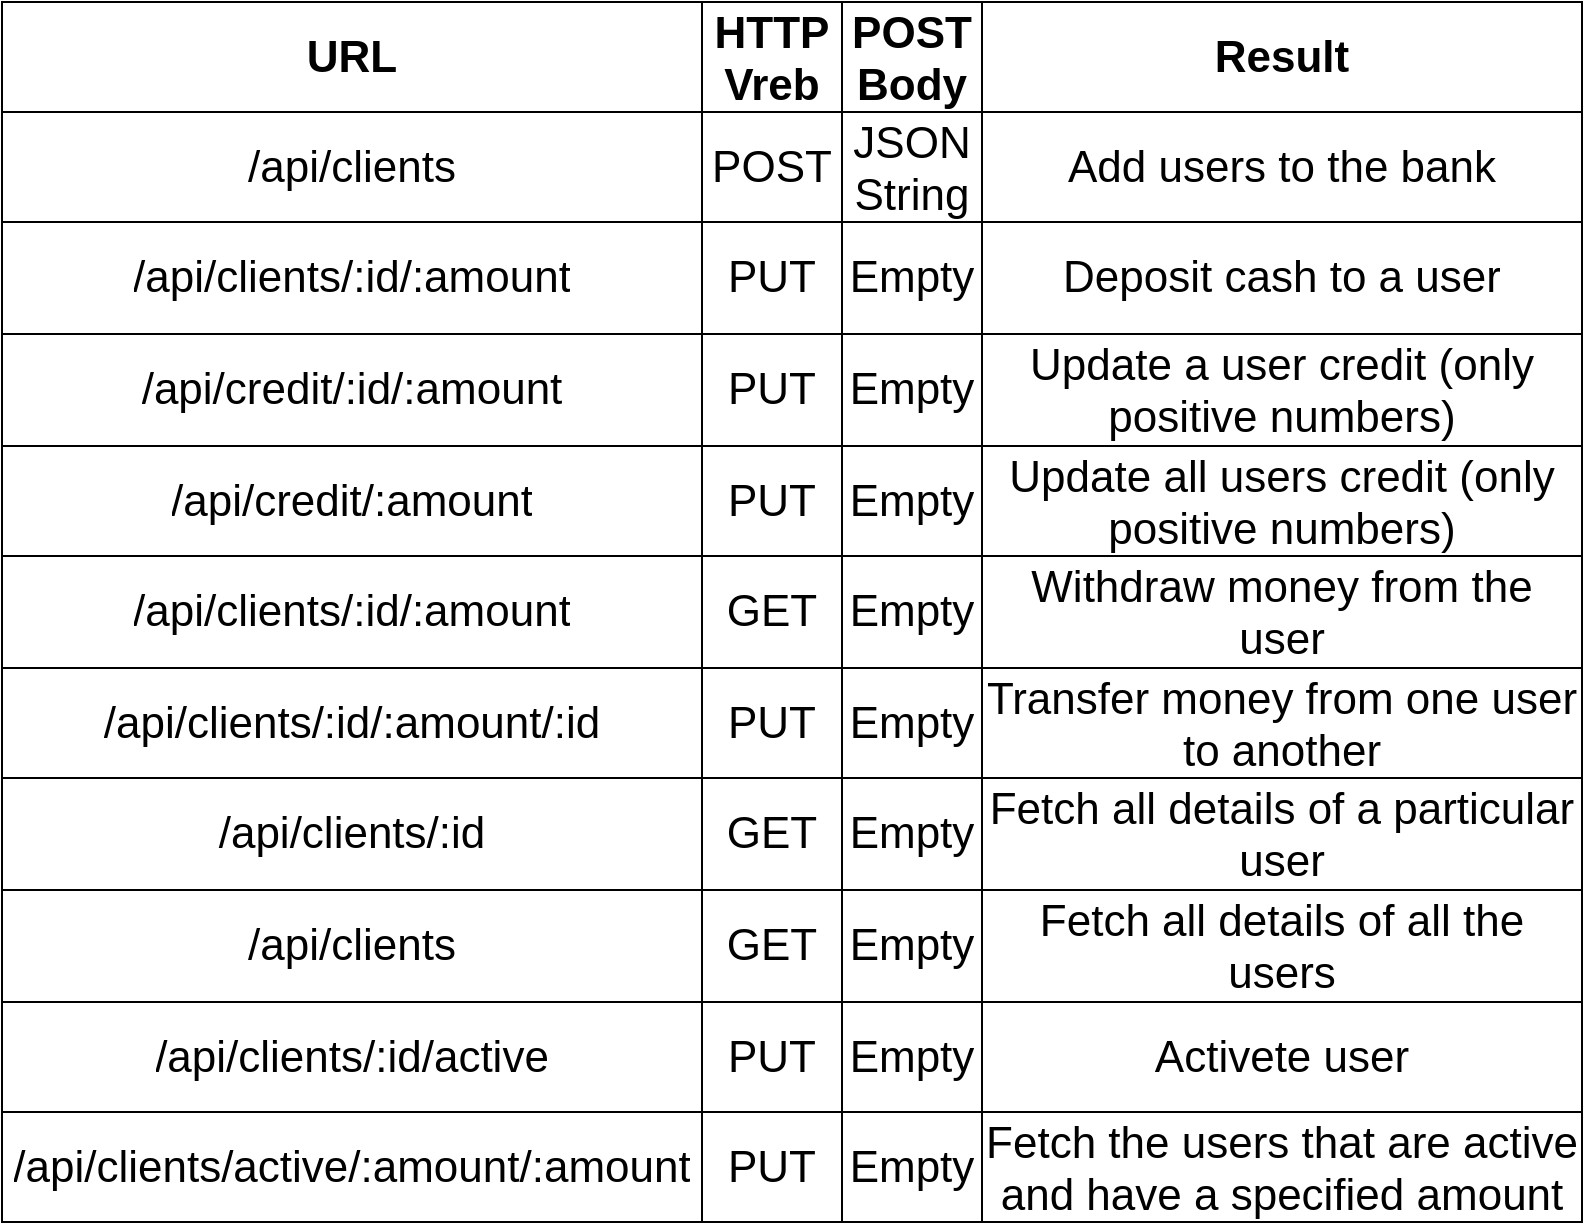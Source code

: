 <mxfile version="14.5.4" type="device"><diagram id="iCJZILj5ywBIgKHcOHhX" name="Page-1"><mxGraphModel dx="931" dy="756" grid="1" gridSize="10" guides="1" tooltips="1" connect="1" arrows="1" fold="1" page="1" pageScale="1" pageWidth="827" pageHeight="1169" math="0" shadow="0"><root><mxCell id="0"/><mxCell id="1" parent="0"/><mxCell id="Gidp4RQq3XcVMK0ebON5-33" value="" style="shape=table;html=1;whiteSpace=wrap;startSize=0;container=1;collapsible=0;childLayout=tableLayout;fontSize=22;" vertex="1" parent="1"><mxGeometry x="20" y="20" width="790" height="610" as="geometry"/></mxCell><mxCell id="Gidp4RQq3XcVMK0ebON5-34" value="" style="shape=partialRectangle;html=1;whiteSpace=wrap;collapsible=0;dropTarget=0;pointerEvents=0;fillColor=none;top=0;left=0;bottom=0;right=0;points=[[0,0.5],[1,0.5]];portConstraint=eastwest;fontSize=22;" vertex="1" parent="Gidp4RQq3XcVMK0ebON5-33"><mxGeometry width="790" height="55" as="geometry"/></mxCell><mxCell id="Gidp4RQq3XcVMK0ebON5-35" value="&lt;b&gt;URL&lt;/b&gt;" style="shape=partialRectangle;html=1;whiteSpace=wrap;connectable=0;overflow=hidden;fillColor=none;top=0;left=0;bottom=0;right=0;fontSize=22;" vertex="1" parent="Gidp4RQq3XcVMK0ebON5-34"><mxGeometry width="350" height="55" as="geometry"/></mxCell><mxCell id="Gidp4RQq3XcVMK0ebON5-36" value="&lt;b&gt;HTTP Vreb&lt;/b&gt;" style="shape=partialRectangle;html=1;whiteSpace=wrap;connectable=0;overflow=hidden;fillColor=none;top=0;left=0;bottom=0;right=0;fontSize=22;" vertex="1" parent="Gidp4RQq3XcVMK0ebON5-34"><mxGeometry x="350" width="70" height="55" as="geometry"/></mxCell><mxCell id="Gidp4RQq3XcVMK0ebON5-37" value="&lt;b&gt;POST Body&lt;/b&gt;" style="shape=partialRectangle;html=1;whiteSpace=wrap;connectable=0;overflow=hidden;fillColor=none;top=0;left=0;bottom=0;right=0;fontSize=22;" vertex="1" parent="Gidp4RQq3XcVMK0ebON5-34"><mxGeometry x="420" width="70" height="55" as="geometry"/></mxCell><mxCell id="Gidp4RQq3XcVMK0ebON5-38" value="&lt;b&gt;Result&lt;/b&gt;" style="shape=partialRectangle;html=1;whiteSpace=wrap;connectable=0;overflow=hidden;fillColor=none;top=0;left=0;bottom=0;right=0;fontSize=22;" vertex="1" parent="Gidp4RQq3XcVMK0ebON5-34"><mxGeometry x="490" width="300" height="55" as="geometry"/></mxCell><mxCell id="Gidp4RQq3XcVMK0ebON5-79" value="" style="shape=partialRectangle;html=1;whiteSpace=wrap;collapsible=0;dropTarget=0;pointerEvents=0;fillColor=none;top=0;left=0;bottom=0;right=0;points=[[0,0.5],[1,0.5]];portConstraint=eastwest;fontSize=22;" vertex="1" parent="Gidp4RQq3XcVMK0ebON5-33"><mxGeometry y="55" width="790" height="55" as="geometry"/></mxCell><mxCell id="Gidp4RQq3XcVMK0ebON5-80" value="/api/clients" style="shape=partialRectangle;html=1;whiteSpace=wrap;connectable=0;overflow=hidden;fillColor=none;top=0;left=0;bottom=0;right=0;fontSize=22;" vertex="1" parent="Gidp4RQq3XcVMK0ebON5-79"><mxGeometry width="350" height="55" as="geometry"/></mxCell><mxCell id="Gidp4RQq3XcVMK0ebON5-81" value="POST" style="shape=partialRectangle;html=1;whiteSpace=wrap;connectable=0;overflow=hidden;fillColor=none;top=0;left=0;bottom=0;right=0;fontSize=22;" vertex="1" parent="Gidp4RQq3XcVMK0ebON5-79"><mxGeometry x="350" width="70" height="55" as="geometry"/></mxCell><mxCell id="Gidp4RQq3XcVMK0ebON5-82" value="JSON String" style="shape=partialRectangle;html=1;whiteSpace=wrap;connectable=0;overflow=hidden;fillColor=none;top=0;left=0;bottom=0;right=0;fontSize=22;" vertex="1" parent="Gidp4RQq3XcVMK0ebON5-79"><mxGeometry x="420" width="70" height="55" as="geometry"/></mxCell><mxCell id="Gidp4RQq3XcVMK0ebON5-83" value="Add users to the bank" style="shape=partialRectangle;html=1;whiteSpace=wrap;connectable=0;overflow=hidden;fillColor=none;top=0;left=0;bottom=0;right=0;fontSize=22;" vertex="1" parent="Gidp4RQq3XcVMK0ebON5-79"><mxGeometry x="490" width="300" height="55" as="geometry"/></mxCell><mxCell id="Gidp4RQq3XcVMK0ebON5-39" value="" style="shape=partialRectangle;html=1;whiteSpace=wrap;collapsible=0;dropTarget=0;pointerEvents=0;fillColor=none;top=0;left=0;bottom=0;right=0;points=[[0,0.5],[1,0.5]];portConstraint=eastwest;fontSize=22;" vertex="1" parent="Gidp4RQq3XcVMK0ebON5-33"><mxGeometry y="110" width="790" height="56" as="geometry"/></mxCell><mxCell id="Gidp4RQq3XcVMK0ebON5-40" value="/api/clients/:id/:amount" style="shape=partialRectangle;html=1;whiteSpace=wrap;connectable=0;overflow=hidden;fillColor=none;top=0;left=0;bottom=0;right=0;fontSize=22;" vertex="1" parent="Gidp4RQq3XcVMK0ebON5-39"><mxGeometry width="350" height="56" as="geometry"/></mxCell><mxCell id="Gidp4RQq3XcVMK0ebON5-41" value="PUT" style="shape=partialRectangle;html=1;whiteSpace=wrap;connectable=0;overflow=hidden;fillColor=none;top=0;left=0;bottom=0;right=0;fontSize=22;" vertex="1" parent="Gidp4RQq3XcVMK0ebON5-39"><mxGeometry x="350" width="70" height="56" as="geometry"/></mxCell><mxCell id="Gidp4RQq3XcVMK0ebON5-42" value="Empty" style="shape=partialRectangle;html=1;whiteSpace=wrap;connectable=0;overflow=hidden;fillColor=none;top=0;left=0;bottom=0;right=0;fontSize=22;" vertex="1" parent="Gidp4RQq3XcVMK0ebON5-39"><mxGeometry x="420" width="70" height="56" as="geometry"/></mxCell><mxCell id="Gidp4RQq3XcVMK0ebON5-43" value="Deposit cash to a user" style="shape=partialRectangle;html=1;whiteSpace=wrap;connectable=0;overflow=hidden;fillColor=none;top=0;left=0;bottom=0;right=0;fontSize=22;" vertex="1" parent="Gidp4RQq3XcVMK0ebON5-39"><mxGeometry x="490" width="300" height="56" as="geometry"/></mxCell><mxCell id="Gidp4RQq3XcVMK0ebON5-44" value="" style="shape=partialRectangle;html=1;whiteSpace=wrap;collapsible=0;dropTarget=0;pointerEvents=0;fillColor=none;top=0;left=0;bottom=0;right=0;points=[[0,0.5],[1,0.5]];portConstraint=eastwest;fontSize=22;" vertex="1" parent="Gidp4RQq3XcVMK0ebON5-33"><mxGeometry y="166" width="790" height="56" as="geometry"/></mxCell><mxCell id="Gidp4RQq3XcVMK0ebON5-45" value="&lt;span&gt;/api/credit/:id/:amount&lt;/span&gt;" style="shape=partialRectangle;html=1;whiteSpace=wrap;connectable=0;overflow=hidden;fillColor=none;top=0;left=0;bottom=0;right=0;fontSize=22;" vertex="1" parent="Gidp4RQq3XcVMK0ebON5-44"><mxGeometry width="350" height="56" as="geometry"/></mxCell><mxCell id="Gidp4RQq3XcVMK0ebON5-46" value="PUT" style="shape=partialRectangle;html=1;whiteSpace=wrap;connectable=0;overflow=hidden;fillColor=none;top=0;left=0;bottom=0;right=0;fontSize=22;" vertex="1" parent="Gidp4RQq3XcVMK0ebON5-44"><mxGeometry x="350" width="70" height="56" as="geometry"/></mxCell><mxCell id="Gidp4RQq3XcVMK0ebON5-47" value="Empty" style="shape=partialRectangle;html=1;whiteSpace=wrap;connectable=0;overflow=hidden;fillColor=none;top=0;left=0;bottom=0;right=0;fontSize=22;" vertex="1" parent="Gidp4RQq3XcVMK0ebON5-44"><mxGeometry x="420" width="70" height="56" as="geometry"/></mxCell><mxCell id="Gidp4RQq3XcVMK0ebON5-48" value="&lt;span&gt;Update a user credit (only positive numbers)&lt;/span&gt;" style="shape=partialRectangle;html=1;whiteSpace=wrap;connectable=0;overflow=hidden;fillColor=none;top=0;left=0;bottom=0;right=0;fontSize=22;" vertex="1" parent="Gidp4RQq3XcVMK0ebON5-44"><mxGeometry x="490" width="300" height="56" as="geometry"/></mxCell><mxCell id="Gidp4RQq3XcVMK0ebON5-49" value="" style="shape=partialRectangle;html=1;whiteSpace=wrap;collapsible=0;dropTarget=0;pointerEvents=0;fillColor=none;top=0;left=0;bottom=0;right=0;points=[[0,0.5],[1,0.5]];portConstraint=eastwest;fontSize=22;" vertex="1" parent="Gidp4RQq3XcVMK0ebON5-33"><mxGeometry y="222" width="790" height="55" as="geometry"/></mxCell><mxCell id="Gidp4RQq3XcVMK0ebON5-50" value="&lt;span&gt;/api/credit/:amount&lt;/span&gt;" style="shape=partialRectangle;html=1;whiteSpace=wrap;connectable=0;overflow=hidden;fillColor=none;top=0;left=0;bottom=0;right=0;fontSize=22;" vertex="1" parent="Gidp4RQq3XcVMK0ebON5-49"><mxGeometry width="350" height="55" as="geometry"/></mxCell><mxCell id="Gidp4RQq3XcVMK0ebON5-51" value="PUT" style="shape=partialRectangle;html=1;whiteSpace=wrap;connectable=0;overflow=hidden;fillColor=none;top=0;left=0;bottom=0;right=0;fontSize=22;" vertex="1" parent="Gidp4RQq3XcVMK0ebON5-49"><mxGeometry x="350" width="70" height="55" as="geometry"/></mxCell><mxCell id="Gidp4RQq3XcVMK0ebON5-52" value="Empty" style="shape=partialRectangle;html=1;whiteSpace=wrap;connectable=0;overflow=hidden;fillColor=none;top=0;left=0;bottom=0;right=0;fontSize=22;" vertex="1" parent="Gidp4RQq3XcVMK0ebON5-49"><mxGeometry x="420" width="70" height="55" as="geometry"/></mxCell><mxCell id="Gidp4RQq3XcVMK0ebON5-53" value="&lt;span&gt;Update all users credit (only positive numbers)&lt;/span&gt;" style="shape=partialRectangle;html=1;whiteSpace=wrap;connectable=0;overflow=hidden;fillColor=none;top=0;left=0;bottom=0;right=0;fontSize=22;" vertex="1" parent="Gidp4RQq3XcVMK0ebON5-49"><mxGeometry x="490" width="300" height="55" as="geometry"/></mxCell><mxCell id="Gidp4RQq3XcVMK0ebON5-54" value="" style="shape=partialRectangle;html=1;whiteSpace=wrap;collapsible=0;dropTarget=0;pointerEvents=0;fillColor=none;top=0;left=0;bottom=0;right=0;points=[[0,0.5],[1,0.5]];portConstraint=eastwest;fontSize=22;" vertex="1" parent="Gidp4RQq3XcVMK0ebON5-33"><mxGeometry y="277" width="790" height="56" as="geometry"/></mxCell><mxCell id="Gidp4RQq3XcVMK0ebON5-55" value="&lt;span&gt;/api/clients/:id/:amount&lt;/span&gt;" style="shape=partialRectangle;html=1;whiteSpace=wrap;connectable=0;overflow=hidden;fillColor=none;top=0;left=0;bottom=0;right=0;fontSize=22;" vertex="1" parent="Gidp4RQq3XcVMK0ebON5-54"><mxGeometry width="350" height="56" as="geometry"/></mxCell><mxCell id="Gidp4RQq3XcVMK0ebON5-56" value="GET" style="shape=partialRectangle;html=1;whiteSpace=wrap;connectable=0;overflow=hidden;fillColor=none;top=0;left=0;bottom=0;right=0;fontSize=22;" vertex="1" parent="Gidp4RQq3XcVMK0ebON5-54"><mxGeometry x="350" width="70" height="56" as="geometry"/></mxCell><mxCell id="Gidp4RQq3XcVMK0ebON5-57" value="Empty" style="shape=partialRectangle;html=1;whiteSpace=wrap;connectable=0;overflow=hidden;fillColor=none;top=0;left=0;bottom=0;right=0;fontSize=22;" vertex="1" parent="Gidp4RQq3XcVMK0ebON5-54"><mxGeometry x="420" width="70" height="56" as="geometry"/></mxCell><mxCell id="Gidp4RQq3XcVMK0ebON5-58" value="Withdraw money from the user" style="shape=partialRectangle;html=1;whiteSpace=wrap;connectable=0;overflow=hidden;fillColor=none;top=0;left=0;bottom=0;right=0;fontSize=22;" vertex="1" parent="Gidp4RQq3XcVMK0ebON5-54"><mxGeometry x="490" width="300" height="56" as="geometry"/></mxCell><mxCell id="Gidp4RQq3XcVMK0ebON5-59" value="" style="shape=partialRectangle;html=1;whiteSpace=wrap;collapsible=0;dropTarget=0;pointerEvents=0;fillColor=none;top=0;left=0;bottom=0;right=0;points=[[0,0.5],[1,0.5]];portConstraint=eastwest;fontSize=22;" vertex="1" parent="Gidp4RQq3XcVMK0ebON5-33"><mxGeometry y="333" width="790" height="55" as="geometry"/></mxCell><mxCell id="Gidp4RQq3XcVMK0ebON5-60" value="&lt;span&gt;/api/clients/:id/:amount/:id&lt;/span&gt;" style="shape=partialRectangle;html=1;whiteSpace=wrap;connectable=0;overflow=hidden;fillColor=none;top=0;left=0;bottom=0;right=0;fontSize=22;" vertex="1" parent="Gidp4RQq3XcVMK0ebON5-59"><mxGeometry width="350" height="55" as="geometry"/></mxCell><mxCell id="Gidp4RQq3XcVMK0ebON5-61" value="&lt;span&gt;PUT&lt;/span&gt;" style="shape=partialRectangle;html=1;whiteSpace=wrap;connectable=0;overflow=hidden;fillColor=none;top=0;left=0;bottom=0;right=0;fontSize=22;" vertex="1" parent="Gidp4RQq3XcVMK0ebON5-59"><mxGeometry x="350" width="70" height="55" as="geometry"/></mxCell><mxCell id="Gidp4RQq3XcVMK0ebON5-62" value="&lt;span&gt;Empty&lt;/span&gt;" style="shape=partialRectangle;html=1;whiteSpace=wrap;connectable=0;overflow=hidden;fillColor=none;top=0;left=0;bottom=0;right=0;fontSize=22;" vertex="1" parent="Gidp4RQq3XcVMK0ebON5-59"><mxGeometry x="420" width="70" height="55" as="geometry"/></mxCell><mxCell id="Gidp4RQq3XcVMK0ebON5-63" value="Transfer money from one user to another" style="shape=partialRectangle;html=1;whiteSpace=wrap;connectable=0;overflow=hidden;fillColor=none;top=0;left=0;bottom=0;right=0;fontSize=22;" vertex="1" parent="Gidp4RQq3XcVMK0ebON5-59"><mxGeometry x="490" width="300" height="55" as="geometry"/></mxCell><mxCell id="Gidp4RQq3XcVMK0ebON5-64" value="" style="shape=partialRectangle;html=1;whiteSpace=wrap;collapsible=0;dropTarget=0;pointerEvents=0;fillColor=none;top=0;left=0;bottom=0;right=0;points=[[0,0.5],[1,0.5]];portConstraint=eastwest;fontSize=22;" vertex="1" parent="Gidp4RQq3XcVMK0ebON5-33"><mxGeometry y="388" width="790" height="56" as="geometry"/></mxCell><mxCell id="Gidp4RQq3XcVMK0ebON5-65" value="&lt;span&gt;/api/clients/:id&lt;/span&gt;" style="shape=partialRectangle;html=1;whiteSpace=wrap;connectable=0;overflow=hidden;fillColor=none;top=0;left=0;bottom=0;right=0;fontSize=22;" vertex="1" parent="Gidp4RQq3XcVMK0ebON5-64"><mxGeometry width="350" height="56" as="geometry"/></mxCell><mxCell id="Gidp4RQq3XcVMK0ebON5-66" value="&lt;span&gt;GET&lt;/span&gt;" style="shape=partialRectangle;html=1;whiteSpace=wrap;connectable=0;overflow=hidden;fillColor=none;top=0;left=0;bottom=0;right=0;fontSize=22;" vertex="1" parent="Gidp4RQq3XcVMK0ebON5-64"><mxGeometry x="350" width="70" height="56" as="geometry"/></mxCell><mxCell id="Gidp4RQq3XcVMK0ebON5-67" value="&lt;span&gt;Empty&lt;/span&gt;" style="shape=partialRectangle;html=1;whiteSpace=wrap;connectable=0;overflow=hidden;fillColor=none;top=0;left=0;bottom=0;right=0;fontSize=22;" vertex="1" parent="Gidp4RQq3XcVMK0ebON5-64"><mxGeometry x="420" width="70" height="56" as="geometry"/></mxCell><mxCell id="Gidp4RQq3XcVMK0ebON5-68" value="Fetch all details of a particular user" style="shape=partialRectangle;html=1;whiteSpace=wrap;connectable=0;overflow=hidden;fillColor=none;top=0;left=0;bottom=0;right=0;fontSize=22;" vertex="1" parent="Gidp4RQq3XcVMK0ebON5-64"><mxGeometry x="490" width="300" height="56" as="geometry"/></mxCell><mxCell id="Gidp4RQq3XcVMK0ebON5-69" value="" style="shape=partialRectangle;html=1;whiteSpace=wrap;collapsible=0;dropTarget=0;pointerEvents=0;fillColor=none;top=0;left=0;bottom=0;right=0;points=[[0,0.5],[1,0.5]];portConstraint=eastwest;fontSize=22;" vertex="1" parent="Gidp4RQq3XcVMK0ebON5-33"><mxGeometry y="444" width="790" height="56" as="geometry"/></mxCell><mxCell id="Gidp4RQq3XcVMK0ebON5-70" value="&lt;span&gt;/api/clients&lt;/span&gt;" style="shape=partialRectangle;html=1;whiteSpace=wrap;connectable=0;overflow=hidden;fillColor=none;top=0;left=0;bottom=0;right=0;fontSize=22;" vertex="1" parent="Gidp4RQq3XcVMK0ebON5-69"><mxGeometry width="350" height="56" as="geometry"/></mxCell><mxCell id="Gidp4RQq3XcVMK0ebON5-71" value="&lt;span&gt;GET&lt;/span&gt;" style="shape=partialRectangle;html=1;whiteSpace=wrap;connectable=0;overflow=hidden;fillColor=none;top=0;left=0;bottom=0;right=0;fontSize=22;" vertex="1" parent="Gidp4RQq3XcVMK0ebON5-69"><mxGeometry x="350" width="70" height="56" as="geometry"/></mxCell><mxCell id="Gidp4RQq3XcVMK0ebON5-72" value="&lt;span&gt;Empty&lt;/span&gt;" style="shape=partialRectangle;html=1;whiteSpace=wrap;connectable=0;overflow=hidden;fillColor=none;top=0;left=0;bottom=0;right=0;fontSize=22;" vertex="1" parent="Gidp4RQq3XcVMK0ebON5-69"><mxGeometry x="420" width="70" height="56" as="geometry"/></mxCell><mxCell id="Gidp4RQq3XcVMK0ebON5-73" value="Fetch all details of all the users" style="shape=partialRectangle;html=1;whiteSpace=wrap;connectable=0;overflow=hidden;fillColor=none;top=0;left=0;bottom=0;right=0;fontSize=22;" vertex="1" parent="Gidp4RQq3XcVMK0ebON5-69"><mxGeometry x="490" width="300" height="56" as="geometry"/></mxCell><mxCell id="Gidp4RQq3XcVMK0ebON5-74" value="" style="shape=partialRectangle;html=1;whiteSpace=wrap;collapsible=0;dropTarget=0;pointerEvents=0;fillColor=none;top=0;left=0;bottom=0;right=0;points=[[0,0.5],[1,0.5]];portConstraint=eastwest;fontSize=22;" vertex="1" parent="Gidp4RQq3XcVMK0ebON5-33"><mxGeometry y="500" width="790" height="55" as="geometry"/></mxCell><mxCell id="Gidp4RQq3XcVMK0ebON5-75" value="/api/clients/:id/active" style="shape=partialRectangle;html=1;whiteSpace=wrap;connectable=0;overflow=hidden;fillColor=none;top=0;left=0;bottom=0;right=0;fontSize=22;" vertex="1" parent="Gidp4RQq3XcVMK0ebON5-74"><mxGeometry width="350" height="55" as="geometry"/></mxCell><mxCell id="Gidp4RQq3XcVMK0ebON5-76" value="&lt;span&gt;PUT&lt;/span&gt;" style="shape=partialRectangle;html=1;whiteSpace=wrap;connectable=0;overflow=hidden;fillColor=none;top=0;left=0;bottom=0;right=0;fontSize=22;" vertex="1" parent="Gidp4RQq3XcVMK0ebON5-74"><mxGeometry x="350" width="70" height="55" as="geometry"/></mxCell><mxCell id="Gidp4RQq3XcVMK0ebON5-77" value="&lt;span&gt;Empty&lt;/span&gt;" style="shape=partialRectangle;html=1;whiteSpace=wrap;connectable=0;overflow=hidden;fillColor=none;top=0;left=0;bottom=0;right=0;fontSize=22;" vertex="1" parent="Gidp4RQq3XcVMK0ebON5-74"><mxGeometry x="420" width="70" height="55" as="geometry"/></mxCell><mxCell id="Gidp4RQq3XcVMK0ebON5-78" value="Activete user" style="shape=partialRectangle;html=1;whiteSpace=wrap;connectable=0;overflow=hidden;fillColor=none;top=0;left=0;bottom=0;right=0;fontSize=22;" vertex="1" parent="Gidp4RQq3XcVMK0ebON5-74"><mxGeometry x="490" width="300" height="55" as="geometry"/></mxCell><mxCell id="Gidp4RQq3XcVMK0ebON5-91" value="" style="shape=partialRectangle;html=1;whiteSpace=wrap;collapsible=0;dropTarget=0;pointerEvents=0;fillColor=none;top=0;left=0;bottom=0;right=0;points=[[0,0.5],[1,0.5]];portConstraint=eastwest;fontSize=22;" vertex="1" parent="Gidp4RQq3XcVMK0ebON5-33"><mxGeometry y="555" width="790" height="55" as="geometry"/></mxCell><mxCell id="Gidp4RQq3XcVMK0ebON5-92" value="/api/clients/active/:amount/:amount" style="shape=partialRectangle;html=1;whiteSpace=wrap;connectable=0;overflow=hidden;fillColor=none;top=0;left=0;bottom=0;right=0;fontSize=22;" vertex="1" parent="Gidp4RQq3XcVMK0ebON5-91"><mxGeometry width="350" height="55" as="geometry"/></mxCell><mxCell id="Gidp4RQq3XcVMK0ebON5-93" value="&lt;span&gt;PUT&lt;/span&gt;" style="shape=partialRectangle;html=1;whiteSpace=wrap;connectable=0;overflow=hidden;fillColor=none;top=0;left=0;bottom=0;right=0;fontSize=22;" vertex="1" parent="Gidp4RQq3XcVMK0ebON5-91"><mxGeometry x="350" width="70" height="55" as="geometry"/></mxCell><mxCell id="Gidp4RQq3XcVMK0ebON5-94" value="&lt;span&gt;Empty&lt;/span&gt;" style="shape=partialRectangle;html=1;whiteSpace=wrap;connectable=0;overflow=hidden;fillColor=none;top=0;left=0;bottom=0;right=0;fontSize=22;" vertex="1" parent="Gidp4RQq3XcVMK0ebON5-91"><mxGeometry x="420" width="70" height="55" as="geometry"/></mxCell><mxCell id="Gidp4RQq3XcVMK0ebON5-95" value="&lt;div&gt;Fetch the users that are active and have a specified amount&lt;/div&gt;&lt;div&gt;of cash.&lt;/div&gt;" style="shape=partialRectangle;html=1;whiteSpace=wrap;connectable=0;overflow=hidden;fillColor=none;top=0;left=0;bottom=0;right=0;fontSize=22;" vertex="1" parent="Gidp4RQq3XcVMK0ebON5-91"><mxGeometry x="490" width="300" height="55" as="geometry"/></mxCell></root></mxGraphModel></diagram></mxfile>